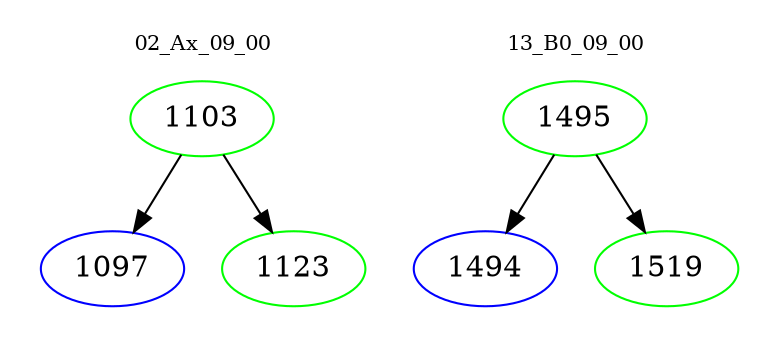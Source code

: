 digraph{
subgraph cluster_0 {
color = white
label = "02_Ax_09_00";
fontsize=10;
T0_1103 [label="1103", color="green"]
T0_1103 -> T0_1097 [color="black"]
T0_1097 [label="1097", color="blue"]
T0_1103 -> T0_1123 [color="black"]
T0_1123 [label="1123", color="green"]
}
subgraph cluster_1 {
color = white
label = "13_B0_09_00";
fontsize=10;
T1_1495 [label="1495", color="green"]
T1_1495 -> T1_1494 [color="black"]
T1_1494 [label="1494", color="blue"]
T1_1495 -> T1_1519 [color="black"]
T1_1519 [label="1519", color="green"]
}
}
